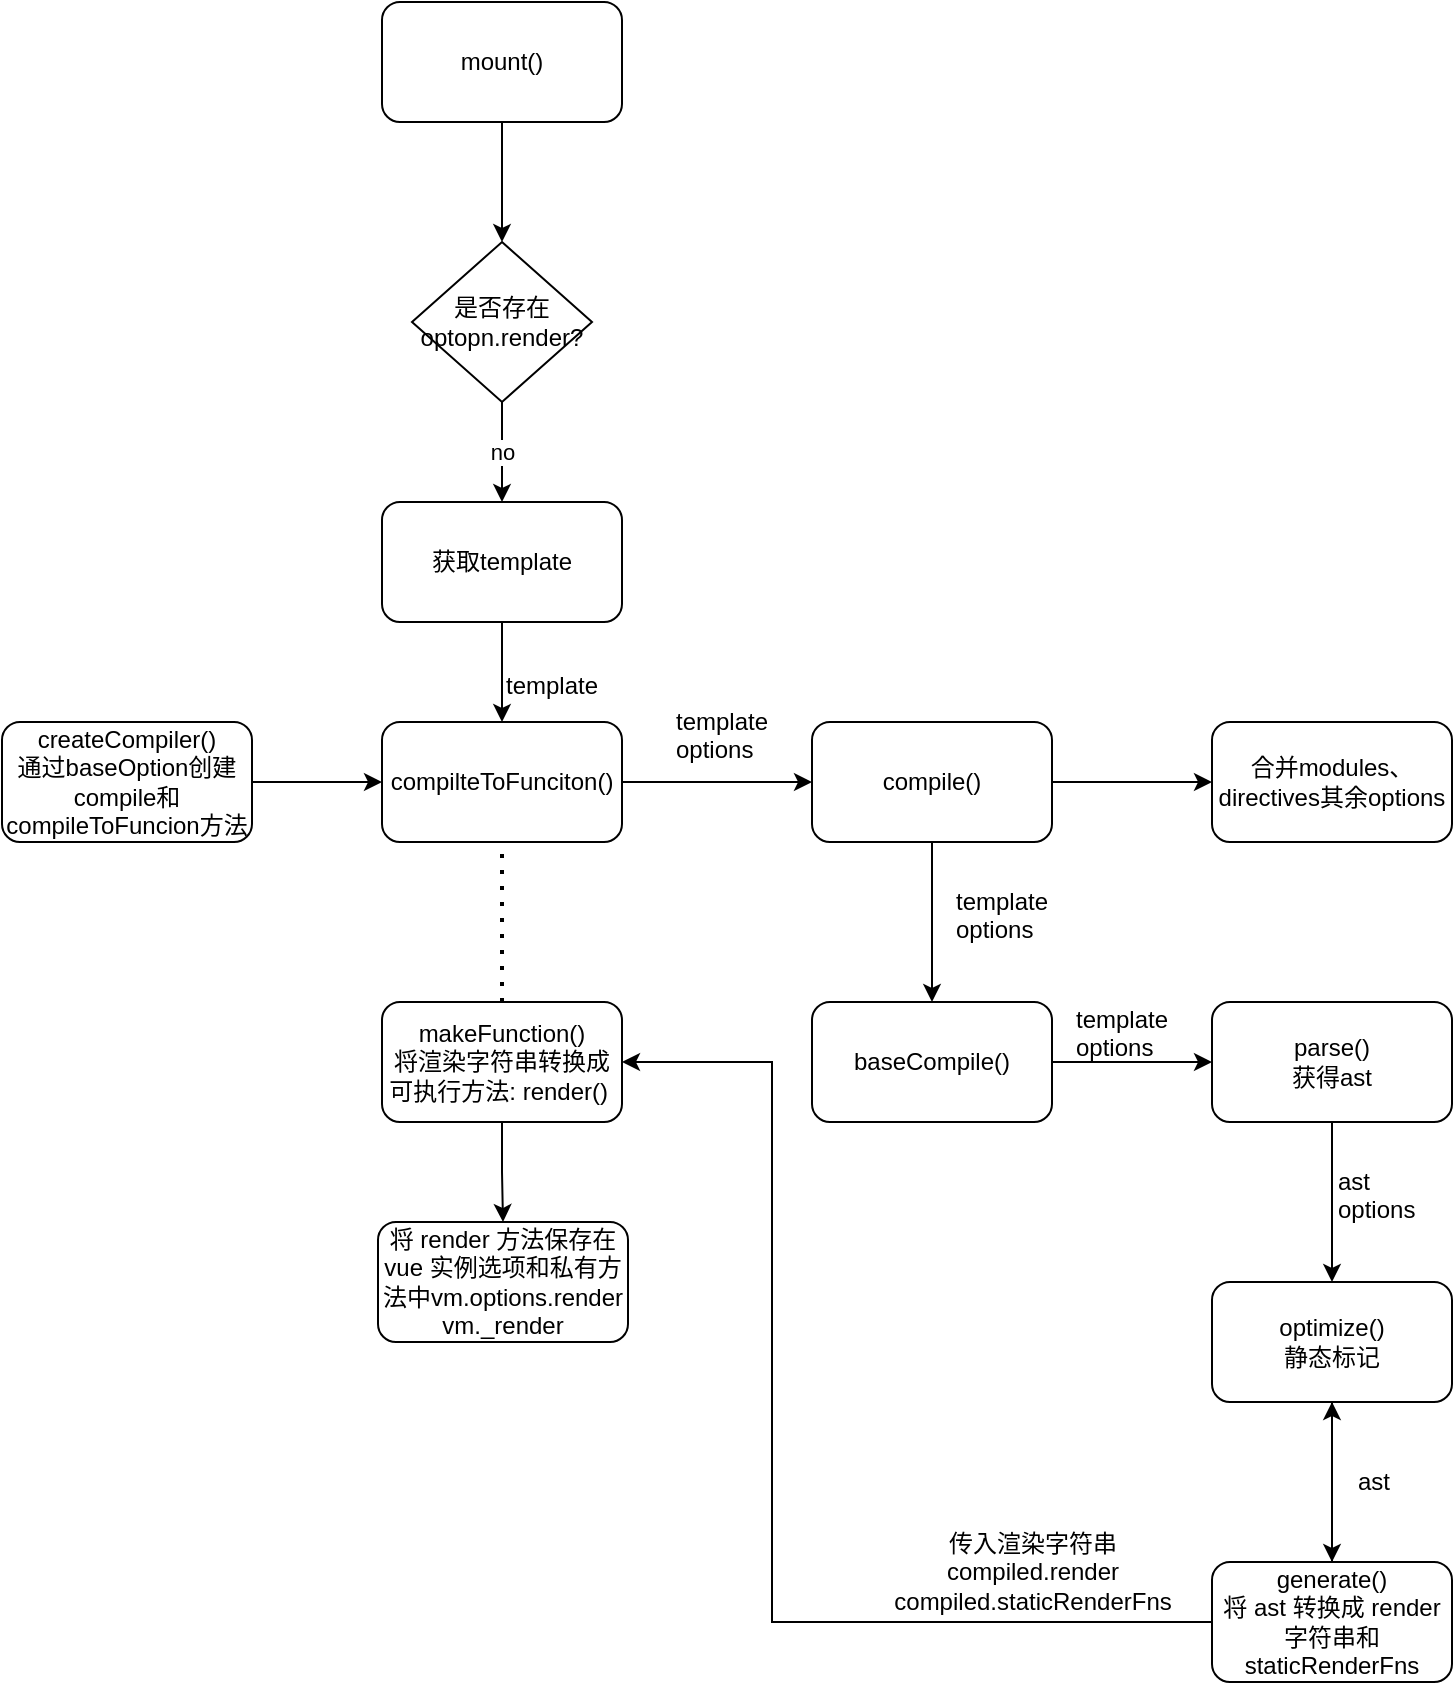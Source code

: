 <mxfile version="14.6.13" type="device"><diagram id="BchF3-M2xdH4nF4vbJSj" name="第 1 页"><mxGraphModel dx="1230" dy="2064" grid="1" gridSize="10" guides="1" tooltips="1" connect="1" arrows="1" fold="1" page="1" pageScale="1" pageWidth="827" pageHeight="1169" math="0" shadow="0"><root><mxCell id="0"/><mxCell id="1" parent="0"/><mxCell id="JBP5OIjusxknsWfZtmgg-3" value="" style="edgeStyle=orthogonalEdgeStyle;rounded=0;orthogonalLoop=1;jettySize=auto;html=1;" parent="1" source="JBP5OIjusxknsWfZtmgg-1" target="JBP5OIjusxknsWfZtmgg-4" edge="1"><mxGeometry relative="1" as="geometry"><mxPoint x="580" y="90" as="targetPoint"/></mxGeometry></mxCell><mxCell id="JBP5OIjusxknsWfZtmgg-1" value="mount()" style="rounded=1;whiteSpace=wrap;html=1;" parent="1" vertex="1"><mxGeometry x="565" y="-70" width="120" height="60" as="geometry"/></mxCell><mxCell id="JBP5OIjusxknsWfZtmgg-6" value="no" style="edgeStyle=orthogonalEdgeStyle;rounded=0;orthogonalLoop=1;jettySize=auto;html=1;" parent="1" source="JBP5OIjusxknsWfZtmgg-4" target="JBP5OIjusxknsWfZtmgg-5" edge="1"><mxGeometry relative="1" as="geometry"/></mxCell><mxCell id="JBP5OIjusxknsWfZtmgg-4" value="是否存在&lt;br&gt;optopn.render?" style="rhombus;whiteSpace=wrap;html=1;" parent="1" vertex="1"><mxGeometry x="580" y="50" width="90" height="80" as="geometry"/></mxCell><mxCell id="JBP5OIjusxknsWfZtmgg-8" value="" style="edgeStyle=orthogonalEdgeStyle;rounded=0;orthogonalLoop=1;jettySize=auto;html=1;entryX=0.5;entryY=0;entryDx=0;entryDy=0;" parent="1" source="JBP5OIjusxknsWfZtmgg-5" edge="1"><mxGeometry relative="1" as="geometry"><mxPoint x="625" y="290" as="targetPoint"/></mxGeometry></mxCell><mxCell id="JBP5OIjusxknsWfZtmgg-5" value="获取template" style="rounded=1;whiteSpace=wrap;html=1;" parent="1" vertex="1"><mxGeometry x="565" y="180" width="120" height="60" as="geometry"/></mxCell><mxCell id="JBP5OIjusxknsWfZtmgg-16" value="" style="edgeStyle=orthogonalEdgeStyle;rounded=0;orthogonalLoop=1;jettySize=auto;html=1;" parent="1" source="JBP5OIjusxknsWfZtmgg-10" target="JBP5OIjusxknsWfZtmgg-15" edge="1"><mxGeometry relative="1" as="geometry"/></mxCell><mxCell id="JBP5OIjusxknsWfZtmgg-10" value="compilteToFunciton()" style="rounded=1;whiteSpace=wrap;html=1;" parent="1" vertex="1"><mxGeometry x="565" y="290" width="120" height="60" as="geometry"/></mxCell><mxCell id="JBP5OIjusxknsWfZtmgg-19" value="" style="edgeStyle=orthogonalEdgeStyle;rounded=0;orthogonalLoop=1;jettySize=auto;html=1;" parent="1" source="JBP5OIjusxknsWfZtmgg-15" target="JBP5OIjusxknsWfZtmgg-18" edge="1"><mxGeometry relative="1" as="geometry"/></mxCell><mxCell id="JBP5OIjusxknsWfZtmgg-21" value="" style="edgeStyle=orthogonalEdgeStyle;rounded=0;orthogonalLoop=1;jettySize=auto;html=1;" parent="1" source="JBP5OIjusxknsWfZtmgg-15" target="JBP5OIjusxknsWfZtmgg-20" edge="1"><mxGeometry relative="1" as="geometry"/></mxCell><mxCell id="JBP5OIjusxknsWfZtmgg-15" value="compile()" style="rounded=1;whiteSpace=wrap;html=1;" parent="1" vertex="1"><mxGeometry x="780" y="290" width="120" height="60" as="geometry"/></mxCell><mxCell id="JBP5OIjusxknsWfZtmgg-23" value="" style="edgeStyle=orthogonalEdgeStyle;rounded=0;orthogonalLoop=1;jettySize=auto;html=1;" parent="1" source="JBP5OIjusxknsWfZtmgg-20" target="JBP5OIjusxknsWfZtmgg-22" edge="1"><mxGeometry relative="1" as="geometry"/></mxCell><mxCell id="JBP5OIjusxknsWfZtmgg-20" value="baseCompile()" style="rounded=1;whiteSpace=wrap;html=1;" parent="1" vertex="1"><mxGeometry x="780" y="430" width="120" height="60" as="geometry"/></mxCell><mxCell id="JBP5OIjusxknsWfZtmgg-28" value="" style="edgeStyle=orthogonalEdgeStyle;rounded=0;orthogonalLoop=1;jettySize=auto;html=1;" parent="1" source="JBP5OIjusxknsWfZtmgg-22" target="JBP5OIjusxknsWfZtmgg-27" edge="1"><mxGeometry relative="1" as="geometry"/></mxCell><mxCell id="JBP5OIjusxknsWfZtmgg-22" value="parse()&lt;br&gt;获得ast" style="rounded=1;whiteSpace=wrap;html=1;" parent="1" vertex="1"><mxGeometry x="980" y="430" width="120" height="60" as="geometry"/></mxCell><mxCell id="JBP5OIjusxknsWfZtmgg-32" value="" style="edgeStyle=orthogonalEdgeStyle;rounded=0;orthogonalLoop=1;jettySize=auto;html=1;" parent="1" source="JBP5OIjusxknsWfZtmgg-27" target="JBP5OIjusxknsWfZtmgg-31" edge="1"><mxGeometry relative="1" as="geometry"/></mxCell><mxCell id="JBP5OIjusxknsWfZtmgg-27" value="optimize()&lt;br&gt;静态标记" style="rounded=1;whiteSpace=wrap;html=1;" parent="1" vertex="1"><mxGeometry x="980" y="570" width="120" height="60" as="geometry"/></mxCell><mxCell id="JBP5OIjusxknsWfZtmgg-33" value="" style="edgeStyle=orthogonalEdgeStyle;rounded=0;orthogonalLoop=1;jettySize=auto;html=1;" parent="1" source="JBP5OIjusxknsWfZtmgg-31" target="JBP5OIjusxknsWfZtmgg-27" edge="1"><mxGeometry relative="1" as="geometry"/></mxCell><mxCell id="J4gAY0X42BwIcHTIbsSr-5" style="edgeStyle=orthogonalEdgeStyle;rounded=0;orthogonalLoop=1;jettySize=auto;html=1;entryX=1;entryY=0.5;entryDx=0;entryDy=0;" edge="1" parent="1" source="JBP5OIjusxknsWfZtmgg-31" target="J4gAY0X42BwIcHTIbsSr-2"><mxGeometry relative="1" as="geometry"><Array as="points"><mxPoint x="760" y="740"/><mxPoint x="760" y="460"/></Array></mxGeometry></mxCell><mxCell id="JBP5OIjusxknsWfZtmgg-31" value="generate()&lt;br&gt;将 ast 转换成 render 字符串和staticRenderFns" style="rounded=1;whiteSpace=wrap;html=1;" parent="1" vertex="1"><mxGeometry x="980" y="710" width="120" height="60" as="geometry"/></mxCell><mxCell id="JBP5OIjusxknsWfZtmgg-18" value="合并modules、directives其余options" style="rounded=1;whiteSpace=wrap;html=1;" parent="1" vertex="1"><mxGeometry x="980" y="290" width="120" height="60" as="geometry"/></mxCell><mxCell id="JBP5OIjusxknsWfZtmgg-14" style="edgeStyle=orthogonalEdgeStyle;rounded=0;orthogonalLoop=1;jettySize=auto;html=1;" parent="1" source="JBP5OIjusxknsWfZtmgg-12" target="JBP5OIjusxknsWfZtmgg-10" edge="1"><mxGeometry relative="1" as="geometry"/></mxCell><mxCell id="JBP5OIjusxknsWfZtmgg-12" value="createCompiler()&lt;br&gt;通过baseOption创建compile和compileToFuncion方法" style="rounded=1;whiteSpace=wrap;html=1;" parent="1" vertex="1"><mxGeometry x="375" y="290" width="125" height="60" as="geometry"/></mxCell><mxCell id="JBP5OIjusxknsWfZtmgg-11" value="template" style="text;html=1;resizable=0;points=[];autosize=1;align=left;verticalAlign=top;spacingTop=-4;" parent="1" vertex="1"><mxGeometry x="625" y="262" width="60" height="20" as="geometry"/></mxCell><mxCell id="JBP5OIjusxknsWfZtmgg-17" value="template&lt;br&gt;options" style="text;html=1;resizable=0;points=[];autosize=1;align=left;verticalAlign=top;spacingTop=-4;" parent="1" vertex="1"><mxGeometry x="710" y="280" width="60" height="30" as="geometry"/></mxCell><mxCell id="JBP5OIjusxknsWfZtmgg-25" value="template&lt;br&gt;options" style="text;html=1;resizable=0;points=[];autosize=1;align=left;verticalAlign=top;spacingTop=-4;" parent="1" vertex="1"><mxGeometry x="850" y="370" width="60" height="30" as="geometry"/></mxCell><mxCell id="JBP5OIjusxknsWfZtmgg-29" value="ast&lt;br&gt;options" style="text;html=1;resizable=0;points=[];autosize=1;align=left;verticalAlign=top;spacingTop=-4;" parent="1" vertex="1"><mxGeometry x="1041" y="510" width="50" height="30" as="geometry"/></mxCell><mxCell id="JBP5OIjusxknsWfZtmgg-30" value="template&lt;br&gt;options" style="text;html=1;resizable=0;points=[];autosize=1;align=left;verticalAlign=top;spacingTop=-4;" parent="1" vertex="1"><mxGeometry x="910" y="429" width="60" height="30" as="geometry"/></mxCell><mxCell id="JBP5OIjusxknsWfZtmgg-34" value="ast" style="text;html=1;resizable=0;points=[];autosize=1;align=left;verticalAlign=top;spacingTop=-4;" parent="1" vertex="1"><mxGeometry x="1051" y="660" width="30" height="20" as="geometry"/></mxCell><mxCell id="J4gAY0X42BwIcHTIbsSr-8" value="" style="edgeStyle=orthogonalEdgeStyle;rounded=0;orthogonalLoop=1;jettySize=auto;html=1;" edge="1" parent="1" source="J4gAY0X42BwIcHTIbsSr-2" target="J4gAY0X42BwIcHTIbsSr-7"><mxGeometry relative="1" as="geometry"/></mxCell><mxCell id="J4gAY0X42BwIcHTIbsSr-2" value="makeFunction()&lt;br&gt;将渲染字符串转换成可执行方法: render()&amp;nbsp;" style="whiteSpace=wrap;html=1;rounded=1;" vertex="1" parent="1"><mxGeometry x="565" y="430" width="120" height="60" as="geometry"/></mxCell><mxCell id="J4gAY0X42BwIcHTIbsSr-4" value="" style="endArrow=none;dashed=1;html=1;dashPattern=1 3;strokeWidth=2;entryX=0.5;entryY=1;entryDx=0;entryDy=0;exitX=0.5;exitY=0;exitDx=0;exitDy=0;" edge="1" parent="1" source="J4gAY0X42BwIcHTIbsSr-2" target="JBP5OIjusxknsWfZtmgg-10"><mxGeometry width="50" height="50" relative="1" as="geometry"><mxPoint x="600" y="500" as="sourcePoint"/><mxPoint x="650" y="450" as="targetPoint"/></mxGeometry></mxCell><mxCell id="J4gAY0X42BwIcHTIbsSr-6" value="传入渲染字符串&lt;br&gt;compiled.render&lt;br&gt;compiled.staticRenderFns" style="text;html=1;align=center;verticalAlign=middle;resizable=0;points=[];autosize=1;strokeColor=none;" vertex="1" parent="1"><mxGeometry x="815" y="690" width="150" height="50" as="geometry"/></mxCell><UserObject label="将 render 方法保存在vue 实例选项和私有方法中vm.options.render&lt;br&gt;vm._render" link="vm.options.render" id="J4gAY0X42BwIcHTIbsSr-7"><mxCell style="whiteSpace=wrap;html=1;rounded=1;" vertex="1" parent="1"><mxGeometry x="563" y="540" width="125" height="60" as="geometry"/></mxCell></UserObject></root></mxGraphModel></diagram></mxfile>